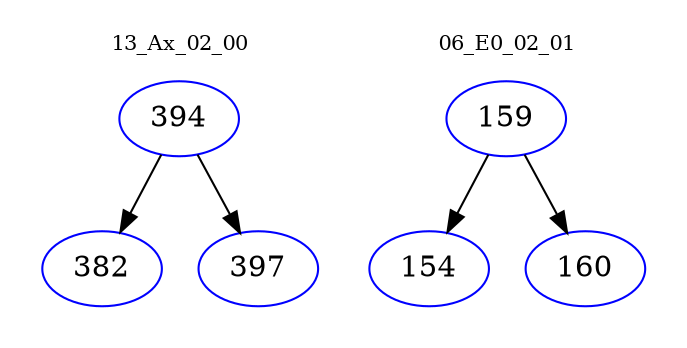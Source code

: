 digraph{
subgraph cluster_0 {
color = white
label = "13_Ax_02_00";
fontsize=10;
T0_394 [label="394", color="blue"]
T0_394 -> T0_382 [color="black"]
T0_382 [label="382", color="blue"]
T0_394 -> T0_397 [color="black"]
T0_397 [label="397", color="blue"]
}
subgraph cluster_1 {
color = white
label = "06_E0_02_01";
fontsize=10;
T1_159 [label="159", color="blue"]
T1_159 -> T1_154 [color="black"]
T1_154 [label="154", color="blue"]
T1_159 -> T1_160 [color="black"]
T1_160 [label="160", color="blue"]
}
}

